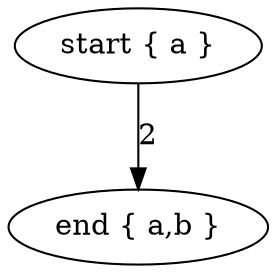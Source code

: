digraph {
    s      [label = "start { a }"];
    t      [label = "end { a,b }"];
    s -> t [label = "2"];
}